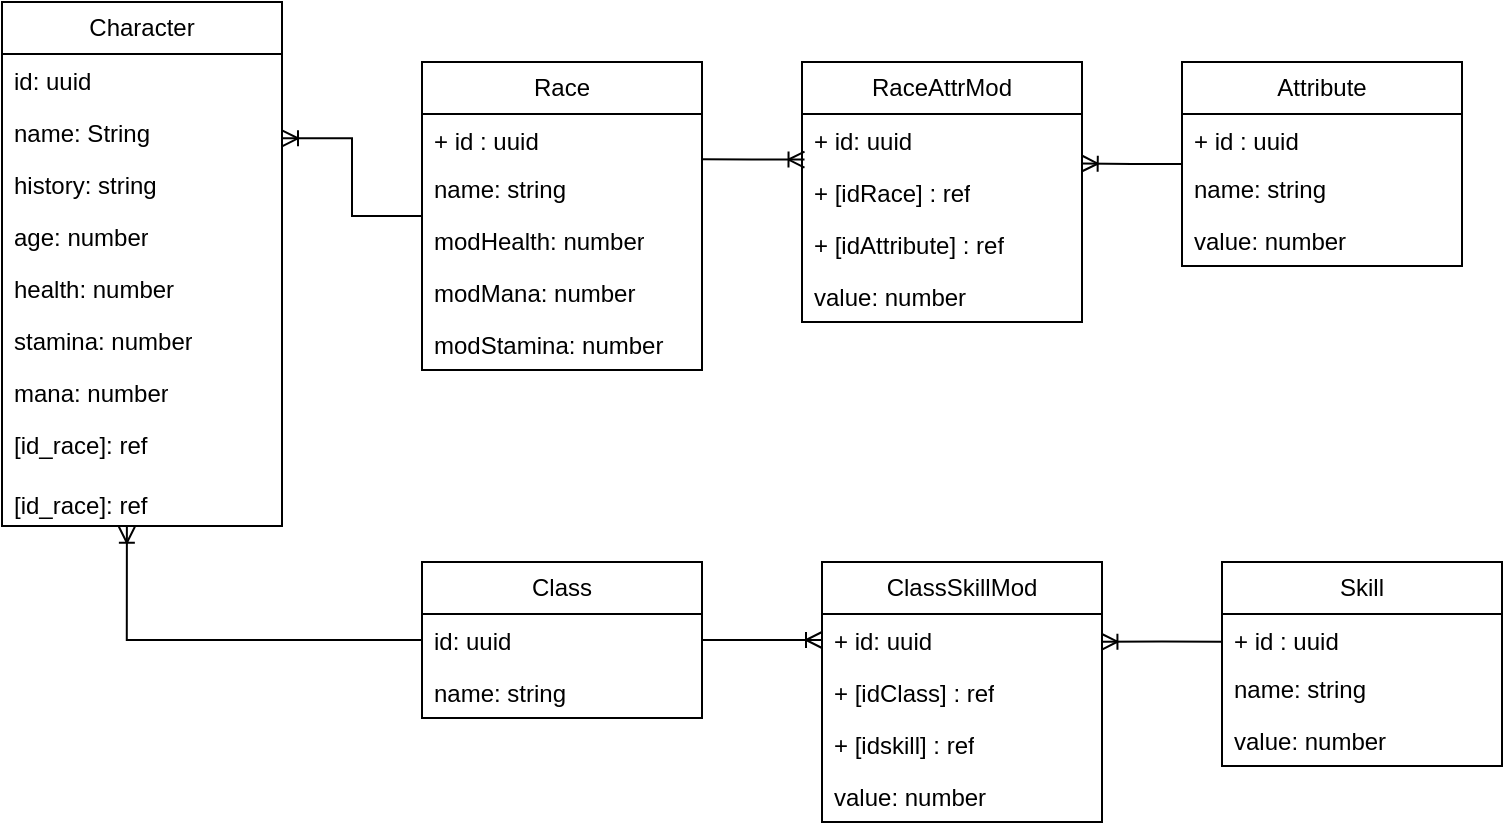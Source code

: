 <mxfile>
    <diagram name="Pagina-1" id="n1rZJJAYwM9DbMRDIAWZ">
        <mxGraphModel dx="1072" dy="563" grid="1" gridSize="10" guides="1" tooltips="1" connect="1" arrows="1" fold="1" page="1" pageScale="1" pageWidth="827" pageHeight="1169" math="0" shadow="0" adaptiveColors="auto">
            <root>
                <mxCell id="0"/>
                <mxCell id="1" parent="0"/>
                <mxCell id="W4PuYEnWLNgVkfF40rSS-1" value="Character" style="swimlane;fontStyle=0;childLayout=stackLayout;horizontal=1;startSize=26;fillColor=none;horizontalStack=0;resizeParent=1;resizeParentMax=0;resizeLast=0;collapsible=1;marginBottom=0;whiteSpace=wrap;html=1;rounded=0;" parent="1" vertex="1">
                    <mxGeometry x="20" y="40" width="140" height="262" as="geometry"/>
                </mxCell>
                <mxCell id="W4PuYEnWLNgVkfF40rSS-2" value="id: uuid" style="text;strokeColor=none;fillColor=none;align=left;verticalAlign=top;spacingLeft=4;spacingRight=4;overflow=hidden;rotatable=0;points=[[0,0.5],[1,0.5]];portConstraint=eastwest;whiteSpace=wrap;html=1;rounded=0;" parent="W4PuYEnWLNgVkfF40rSS-1" vertex="1">
                    <mxGeometry y="26" width="140" height="26" as="geometry"/>
                </mxCell>
                <mxCell id="W4PuYEnWLNgVkfF40rSS-3" value="name: String" style="text;strokeColor=none;fillColor=none;align=left;verticalAlign=top;spacingLeft=4;spacingRight=4;overflow=hidden;rotatable=0;points=[[0,0.5],[1,0.5]];portConstraint=eastwest;whiteSpace=wrap;html=1;rounded=0;" parent="W4PuYEnWLNgVkfF40rSS-1" vertex="1">
                    <mxGeometry y="52" width="140" height="26" as="geometry"/>
                </mxCell>
                <mxCell id="W4PuYEnWLNgVkfF40rSS-5" value="history: string" style="text;strokeColor=none;fillColor=none;align=left;verticalAlign=top;spacingLeft=4;spacingRight=4;overflow=hidden;rotatable=0;points=[[0,0.5],[1,0.5]];portConstraint=eastwest;whiteSpace=wrap;html=1;rounded=0;" parent="W4PuYEnWLNgVkfF40rSS-1" vertex="1">
                    <mxGeometry y="78" width="140" height="26" as="geometry"/>
                </mxCell>
                <mxCell id="W4PuYEnWLNgVkfF40rSS-17" value="age: number" style="text;strokeColor=none;fillColor=none;align=left;verticalAlign=top;spacingLeft=4;spacingRight=4;overflow=hidden;rotatable=0;points=[[0,0.5],[1,0.5]];portConstraint=eastwest;whiteSpace=wrap;html=1;rounded=0;" parent="W4PuYEnWLNgVkfF40rSS-1" vertex="1">
                    <mxGeometry y="104" width="140" height="26" as="geometry"/>
                </mxCell>
                <mxCell id="W4PuYEnWLNgVkfF40rSS-52" value="health: number" style="text;strokeColor=none;fillColor=none;align=left;verticalAlign=top;spacingLeft=4;spacingRight=4;overflow=hidden;rotatable=0;points=[[0,0.5],[1,0.5]];portConstraint=eastwest;whiteSpace=wrap;html=1;rounded=0;" parent="W4PuYEnWLNgVkfF40rSS-1" vertex="1">
                    <mxGeometry y="130" width="140" height="26" as="geometry"/>
                </mxCell>
                <mxCell id="W4PuYEnWLNgVkfF40rSS-50" value="stamina: number" style="text;strokeColor=none;fillColor=none;align=left;verticalAlign=top;spacingLeft=4;spacingRight=4;overflow=hidden;rotatable=0;points=[[0,0.5],[1,0.5]];portConstraint=eastwest;whiteSpace=wrap;html=1;rounded=0;" parent="W4PuYEnWLNgVkfF40rSS-1" vertex="1">
                    <mxGeometry y="156" width="140" height="26" as="geometry"/>
                </mxCell>
                <mxCell id="W4PuYEnWLNgVkfF40rSS-51" value="mana: number" style="text;strokeColor=none;fillColor=none;align=left;verticalAlign=top;spacingLeft=4;spacingRight=4;overflow=hidden;rotatable=0;points=[[0,0.5],[1,0.5]];portConstraint=eastwest;whiteSpace=wrap;html=1;rounded=0;" parent="W4PuYEnWLNgVkfF40rSS-1" vertex="1">
                    <mxGeometry y="182" width="140" height="26" as="geometry"/>
                </mxCell>
                <mxCell id="W4PuYEnWLNgVkfF40rSS-6" value="[id_race]: ref" style="text;strokeColor=none;fillColor=none;align=left;verticalAlign=top;spacingLeft=4;spacingRight=4;overflow=hidden;rotatable=0;points=[[0,0.5],[1,0.5]];portConstraint=eastwest;whiteSpace=wrap;html=1;rounded=0;" parent="W4PuYEnWLNgVkfF40rSS-1" vertex="1">
                    <mxGeometry y="208" width="140" height="30" as="geometry"/>
                </mxCell>
                <mxCell id="W4PuYEnWLNgVkfF40rSS-18" value="[id_race]: ref" style="text;strokeColor=none;fillColor=none;align=left;verticalAlign=top;spacingLeft=4;spacingRight=4;overflow=hidden;rotatable=0;points=[[0,0.5],[1,0.5]];portConstraint=eastwest;whiteSpace=wrap;html=1;rounded=0;" parent="W4PuYEnWLNgVkfF40rSS-1" vertex="1">
                    <mxGeometry y="238" width="140" height="24" as="geometry"/>
                </mxCell>
                <mxCell id="W4PuYEnWLNgVkfF40rSS-15" style="edgeStyle=orthogonalEdgeStyle;rounded=0;orthogonalLoop=1;jettySize=auto;html=1;entryX=1;entryY=0.621;entryDx=0;entryDy=0;endArrow=ERoneToMany;endFill=0;entryPerimeter=0;" parent="1" source="W4PuYEnWLNgVkfF40rSS-7" target="W4PuYEnWLNgVkfF40rSS-3" edge="1">
                    <mxGeometry relative="1" as="geometry"/>
                </mxCell>
                <mxCell id="W4PuYEnWLNgVkfF40rSS-7" value="Race" style="swimlane;fontStyle=0;childLayout=stackLayout;horizontal=1;startSize=26;fillColor=none;horizontalStack=0;resizeParent=1;resizeParentMax=0;resizeLast=0;collapsible=1;marginBottom=0;whiteSpace=wrap;html=1;rounded=0;" parent="1" vertex="1">
                    <mxGeometry x="230" y="70" width="140" height="154" as="geometry"/>
                </mxCell>
                <mxCell id="W4PuYEnWLNgVkfF40rSS-8" value="+ id : uuid" style="text;strokeColor=none;fillColor=none;align=left;verticalAlign=top;spacingLeft=4;spacingRight=4;overflow=hidden;rotatable=0;points=[[0,0.5],[1,0.5]];portConstraint=eastwest;whiteSpace=wrap;html=1;rounded=0;" parent="W4PuYEnWLNgVkfF40rSS-7" vertex="1">
                    <mxGeometry y="26" width="140" height="24" as="geometry"/>
                </mxCell>
                <mxCell id="W4PuYEnWLNgVkfF40rSS-43" value="name: string" style="text;strokeColor=none;fillColor=none;align=left;verticalAlign=top;spacingLeft=4;spacingRight=4;overflow=hidden;rotatable=0;points=[[0,0.5],[1,0.5]];portConstraint=eastwest;whiteSpace=wrap;html=1;rounded=0;" parent="W4PuYEnWLNgVkfF40rSS-7" vertex="1">
                    <mxGeometry y="50" width="140" height="26" as="geometry"/>
                </mxCell>
                <mxCell id="W4PuYEnWLNgVkfF40rSS-55" value="modHealth: number" style="text;strokeColor=none;fillColor=none;align=left;verticalAlign=top;spacingLeft=4;spacingRight=4;overflow=hidden;rotatable=0;points=[[0,0.5],[1,0.5]];portConstraint=eastwest;whiteSpace=wrap;html=1;rounded=0;" parent="W4PuYEnWLNgVkfF40rSS-7" vertex="1">
                    <mxGeometry y="76" width="140" height="26" as="geometry"/>
                </mxCell>
                <mxCell id="W4PuYEnWLNgVkfF40rSS-56" value="modMana: number" style="text;strokeColor=none;fillColor=none;align=left;verticalAlign=top;spacingLeft=4;spacingRight=4;overflow=hidden;rotatable=0;points=[[0,0.5],[1,0.5]];portConstraint=eastwest;whiteSpace=wrap;html=1;rounded=0;" parent="W4PuYEnWLNgVkfF40rSS-7" vertex="1">
                    <mxGeometry y="102" width="140" height="26" as="geometry"/>
                </mxCell>
                <mxCell id="W4PuYEnWLNgVkfF40rSS-57" value="modStamina: number" style="text;strokeColor=none;fillColor=none;align=left;verticalAlign=top;spacingLeft=4;spacingRight=4;overflow=hidden;rotatable=0;points=[[0,0.5],[1,0.5]];portConstraint=eastwest;whiteSpace=wrap;html=1;rounded=0;" parent="W4PuYEnWLNgVkfF40rSS-7" vertex="1">
                    <mxGeometry y="128" width="140" height="26" as="geometry"/>
                </mxCell>
                <mxCell id="W4PuYEnWLNgVkfF40rSS-11" value="Class" style="swimlane;fontStyle=0;childLayout=stackLayout;horizontal=1;startSize=26;fillColor=none;horizontalStack=0;resizeParent=1;resizeParentMax=0;resizeLast=0;collapsible=1;marginBottom=0;whiteSpace=wrap;html=1;rounded=0;" parent="1" vertex="1">
                    <mxGeometry x="230" y="320" width="140" height="78" as="geometry"/>
                </mxCell>
                <mxCell id="W4PuYEnWLNgVkfF40rSS-12" value="id: uuid" style="text;strokeColor=none;fillColor=none;align=left;verticalAlign=top;spacingLeft=4;spacingRight=4;overflow=hidden;rotatable=0;points=[[0,0.5],[1,0.5]];portConstraint=eastwest;whiteSpace=wrap;html=1;rounded=0;" parent="W4PuYEnWLNgVkfF40rSS-11" vertex="1">
                    <mxGeometry y="26" width="140" height="26" as="geometry"/>
                </mxCell>
                <mxCell id="W4PuYEnWLNgVkfF40rSS-13" value="name: string" style="text;strokeColor=none;fillColor=none;align=left;verticalAlign=top;spacingLeft=4;spacingRight=4;overflow=hidden;rotatable=0;points=[[0,0.5],[1,0.5]];portConstraint=eastwest;whiteSpace=wrap;html=1;rounded=0;" parent="W4PuYEnWLNgVkfF40rSS-11" vertex="1">
                    <mxGeometry y="52" width="140" height="26" as="geometry"/>
                </mxCell>
                <mxCell id="W4PuYEnWLNgVkfF40rSS-16" style="edgeStyle=orthogonalEdgeStyle;rounded=0;orthogonalLoop=1;jettySize=auto;html=1;exitX=0;exitY=0.5;exitDx=0;exitDy=0;entryX=0.446;entryY=1.017;entryDx=0;entryDy=0;entryPerimeter=0;endArrow=ERoneToMany;endFill=0;" parent="1" source="W4PuYEnWLNgVkfF40rSS-12" target="W4PuYEnWLNgVkfF40rSS-18" edge="1">
                    <mxGeometry relative="1" as="geometry"/>
                </mxCell>
                <mxCell id="W4PuYEnWLNgVkfF40rSS-25" value="Skill" style="swimlane;fontStyle=0;childLayout=stackLayout;horizontal=1;startSize=26;fillColor=none;horizontalStack=0;resizeParent=1;resizeParentMax=0;resizeLast=0;collapsible=1;marginBottom=0;whiteSpace=wrap;html=1;rounded=0;" parent="1" vertex="1">
                    <mxGeometry x="630" y="320" width="140" height="102" as="geometry"/>
                </mxCell>
                <mxCell id="W4PuYEnWLNgVkfF40rSS-26" value="+ id : uuid&lt;div&gt;&lt;br&gt;&lt;/div&gt;&lt;div&gt;name:string&lt;/div&gt;" style="text;strokeColor=none;fillColor=none;align=left;verticalAlign=top;spacingLeft=4;spacingRight=4;overflow=hidden;rotatable=0;points=[[0,0.5],[1,0.5]];portConstraint=eastwest;whiteSpace=wrap;html=1;rounded=0;" parent="W4PuYEnWLNgVkfF40rSS-25" vertex="1">
                    <mxGeometry y="26" width="140" height="24" as="geometry"/>
                </mxCell>
                <mxCell id="W4PuYEnWLNgVkfF40rSS-27" value="name: string" style="text;strokeColor=none;fillColor=none;align=left;verticalAlign=top;spacingLeft=4;spacingRight=4;overflow=hidden;rotatable=0;points=[[0,0.5],[1,0.5]];portConstraint=eastwest;whiteSpace=wrap;html=1;rounded=0;" parent="W4PuYEnWLNgVkfF40rSS-25" vertex="1">
                    <mxGeometry y="50" width="140" height="26" as="geometry"/>
                </mxCell>
                <mxCell id="W4PuYEnWLNgVkfF40rSS-47" value="value: number" style="text;strokeColor=none;fillColor=none;align=left;verticalAlign=top;spacingLeft=4;spacingRight=4;overflow=hidden;rotatable=0;points=[[0,0.5],[1,0.5]];portConstraint=eastwest;whiteSpace=wrap;html=1;rounded=0;" parent="W4PuYEnWLNgVkfF40rSS-25" vertex="1">
                    <mxGeometry y="76" width="140" height="26" as="geometry"/>
                </mxCell>
                <mxCell id="W4PuYEnWLNgVkfF40rSS-28" value="Attribute" style="swimlane;fontStyle=0;childLayout=stackLayout;horizontal=1;startSize=26;fillColor=none;horizontalStack=0;resizeParent=1;resizeParentMax=0;resizeLast=0;collapsible=1;marginBottom=0;whiteSpace=wrap;html=1;rounded=0;" parent="1" vertex="1">
                    <mxGeometry x="610" y="70" width="140" height="102" as="geometry"/>
                </mxCell>
                <mxCell id="W4PuYEnWLNgVkfF40rSS-29" value="+ id : uuid&lt;div&gt;&lt;br&gt;&lt;/div&gt;&lt;div&gt;name:string&lt;/div&gt;" style="text;strokeColor=none;fillColor=none;align=left;verticalAlign=top;spacingLeft=4;spacingRight=4;overflow=hidden;rotatable=0;points=[[0,0.5],[1,0.5]];portConstraint=eastwest;whiteSpace=wrap;html=1;rounded=0;" parent="W4PuYEnWLNgVkfF40rSS-28" vertex="1">
                    <mxGeometry y="26" width="140" height="24" as="geometry"/>
                </mxCell>
                <mxCell id="W4PuYEnWLNgVkfF40rSS-30" value="name: string" style="text;strokeColor=none;fillColor=none;align=left;verticalAlign=top;spacingLeft=4;spacingRight=4;overflow=hidden;rotatable=0;points=[[0,0.5],[1,0.5]];portConstraint=eastwest;whiteSpace=wrap;html=1;rounded=0;" parent="W4PuYEnWLNgVkfF40rSS-28" vertex="1">
                    <mxGeometry y="50" width="140" height="26" as="geometry"/>
                </mxCell>
                <mxCell id="W4PuYEnWLNgVkfF40rSS-46" value="value: number" style="text;strokeColor=none;fillColor=none;align=left;verticalAlign=top;spacingLeft=4;spacingRight=4;overflow=hidden;rotatable=0;points=[[0,0.5],[1,0.5]];portConstraint=eastwest;whiteSpace=wrap;html=1;rounded=0;" parent="W4PuYEnWLNgVkfF40rSS-28" vertex="1">
                    <mxGeometry y="76" width="140" height="26" as="geometry"/>
                </mxCell>
                <mxCell id="W4PuYEnWLNgVkfF40rSS-31" value="RaceAttrMod" style="swimlane;fontStyle=0;childLayout=stackLayout;horizontal=1;startSize=26;fillColor=none;horizontalStack=0;resizeParent=1;resizeParentMax=0;resizeLast=0;collapsible=1;marginBottom=0;whiteSpace=wrap;html=1;rounded=0;" parent="1" vertex="1">
                    <mxGeometry x="420" y="70" width="140" height="130" as="geometry"/>
                </mxCell>
                <mxCell id="W4PuYEnWLNgVkfF40rSS-32" value="+ id: uuid" style="text;strokeColor=none;fillColor=none;align=left;verticalAlign=top;spacingLeft=4;spacingRight=4;overflow=hidden;rotatable=0;points=[[0,0.5],[1,0.5]];portConstraint=eastwest;whiteSpace=wrap;html=1;rounded=0;" parent="W4PuYEnWLNgVkfF40rSS-31" vertex="1">
                    <mxGeometry y="26" width="140" height="26" as="geometry"/>
                </mxCell>
                <mxCell id="W4PuYEnWLNgVkfF40rSS-33" value="+ [idRace] : ref" style="text;strokeColor=none;fillColor=none;align=left;verticalAlign=top;spacingLeft=4;spacingRight=4;overflow=hidden;rotatable=0;points=[[0,0.5],[1,0.5]];portConstraint=eastwest;whiteSpace=wrap;html=1;rounded=0;" parent="W4PuYEnWLNgVkfF40rSS-31" vertex="1">
                    <mxGeometry y="52" width="140" height="26" as="geometry"/>
                </mxCell>
                <mxCell id="W4PuYEnWLNgVkfF40rSS-34" value="+ [idAttribute&lt;span style=&quot;background-color: transparent; color: light-dark(rgb(0, 0, 0), rgb(255, 255, 255));&quot;&gt;] : ref&lt;/span&gt;" style="text;strokeColor=none;fillColor=none;align=left;verticalAlign=top;spacingLeft=4;spacingRight=4;overflow=hidden;rotatable=0;points=[[0,0.5],[1,0.5]];portConstraint=eastwest;whiteSpace=wrap;html=1;rounded=0;" parent="W4PuYEnWLNgVkfF40rSS-31" vertex="1">
                    <mxGeometry y="78" width="140" height="26" as="geometry"/>
                </mxCell>
                <mxCell id="W4PuYEnWLNgVkfF40rSS-48" value="value: number" style="text;strokeColor=none;fillColor=none;align=left;verticalAlign=top;spacingLeft=4;spacingRight=4;overflow=hidden;rotatable=0;points=[[0,0.5],[1,0.5]];portConstraint=eastwest;whiteSpace=wrap;html=1;rounded=0;" parent="W4PuYEnWLNgVkfF40rSS-31" vertex="1">
                    <mxGeometry y="104" width="140" height="26" as="geometry"/>
                </mxCell>
                <mxCell id="W4PuYEnWLNgVkfF40rSS-35" style="edgeStyle=orthogonalEdgeStyle;rounded=0;orthogonalLoop=1;jettySize=auto;html=1;exitX=0.997;exitY=0.944;exitDx=0;exitDy=0;entryX=0.009;entryY=0.877;entryDx=0;entryDy=0;entryPerimeter=0;endArrow=ERoneToMany;endFill=0;exitPerimeter=0;" parent="1" source="W4PuYEnWLNgVkfF40rSS-8" target="W4PuYEnWLNgVkfF40rSS-32" edge="1">
                    <mxGeometry relative="1" as="geometry"/>
                </mxCell>
                <mxCell id="W4PuYEnWLNgVkfF40rSS-37" value="ClassSkillMod" style="swimlane;fontStyle=0;childLayout=stackLayout;horizontal=1;startSize=26;fillColor=none;horizontalStack=0;resizeParent=1;resizeParentMax=0;resizeLast=0;collapsible=1;marginBottom=0;whiteSpace=wrap;html=1;rounded=0;" parent="1" vertex="1">
                    <mxGeometry x="430" y="320" width="140" height="130" as="geometry"/>
                </mxCell>
                <mxCell id="W4PuYEnWLNgVkfF40rSS-38" value="+ id: uuid" style="text;strokeColor=none;fillColor=none;align=left;verticalAlign=top;spacingLeft=4;spacingRight=4;overflow=hidden;rotatable=0;points=[[0,0.5],[1,0.5]];portConstraint=eastwest;whiteSpace=wrap;html=1;rounded=0;" parent="W4PuYEnWLNgVkfF40rSS-37" vertex="1">
                    <mxGeometry y="26" width="140" height="26" as="geometry"/>
                </mxCell>
                <mxCell id="W4PuYEnWLNgVkfF40rSS-39" value="+ [idClass] : ref" style="text;strokeColor=none;fillColor=none;align=left;verticalAlign=top;spacingLeft=4;spacingRight=4;overflow=hidden;rotatable=0;points=[[0,0.5],[1,0.5]];portConstraint=eastwest;whiteSpace=wrap;html=1;rounded=0;" parent="W4PuYEnWLNgVkfF40rSS-37" vertex="1">
                    <mxGeometry y="52" width="140" height="26" as="geometry"/>
                </mxCell>
                <mxCell id="W4PuYEnWLNgVkfF40rSS-40" value="+ [idskill&lt;span style=&quot;background-color: transparent; color: light-dark(rgb(0, 0, 0), rgb(255, 255, 255));&quot;&gt;] : ref&lt;/span&gt;" style="text;strokeColor=none;fillColor=none;align=left;verticalAlign=top;spacingLeft=4;spacingRight=4;overflow=hidden;rotatable=0;points=[[0,0.5],[1,0.5]];portConstraint=eastwest;whiteSpace=wrap;html=1;rounded=0;" parent="W4PuYEnWLNgVkfF40rSS-37" vertex="1">
                    <mxGeometry y="78" width="140" height="26" as="geometry"/>
                </mxCell>
                <mxCell id="W4PuYEnWLNgVkfF40rSS-49" value="value: number" style="text;strokeColor=none;fillColor=none;align=left;verticalAlign=top;spacingLeft=4;spacingRight=4;overflow=hidden;rotatable=0;points=[[0,0.5],[1,0.5]];portConstraint=eastwest;whiteSpace=wrap;html=1;rounded=0;" parent="W4PuYEnWLNgVkfF40rSS-37" vertex="1">
                    <mxGeometry y="104" width="140" height="26" as="geometry"/>
                </mxCell>
                <mxCell id="W4PuYEnWLNgVkfF40rSS-41" style="edgeStyle=orthogonalEdgeStyle;rounded=0;orthogonalLoop=1;jettySize=auto;html=1;entryX=0.998;entryY=0.534;entryDx=0;entryDy=0;endArrow=ERoneToMany;endFill=0;exitX=0;exitY=0.577;exitDx=0;exitDy=0;exitPerimeter=0;entryPerimeter=0;" parent="1" source="W4PuYEnWLNgVkfF40rSS-26" target="W4PuYEnWLNgVkfF40rSS-38" edge="1">
                    <mxGeometry relative="1" as="geometry">
                        <mxPoint x="630" y="359" as="sourcePoint"/>
                    </mxGeometry>
                </mxCell>
                <mxCell id="W4PuYEnWLNgVkfF40rSS-42" style="edgeStyle=orthogonalEdgeStyle;rounded=0;orthogonalLoop=1;jettySize=auto;html=1;exitX=1;exitY=0.5;exitDx=0;exitDy=0;entryX=0;entryY=0.5;entryDx=0;entryDy=0;endArrow=ERoneToMany;endFill=0;" parent="1" source="W4PuYEnWLNgVkfF40rSS-12" target="W4PuYEnWLNgVkfF40rSS-38" edge="1">
                    <mxGeometry relative="1" as="geometry"/>
                </mxCell>
                <mxCell id="W4PuYEnWLNgVkfF40rSS-45" style="edgeStyle=orthogonalEdgeStyle;rounded=0;orthogonalLoop=1;jettySize=auto;html=1;entryX=0.999;entryY=0.952;entryDx=0;entryDy=0;entryPerimeter=0;endArrow=ERoneToMany;endFill=0;" parent="1" source="W4PuYEnWLNgVkfF40rSS-28" target="W4PuYEnWLNgVkfF40rSS-32" edge="1">
                    <mxGeometry relative="1" as="geometry"/>
                </mxCell>
            </root>
        </mxGraphModel>
    </diagram>
</mxfile>